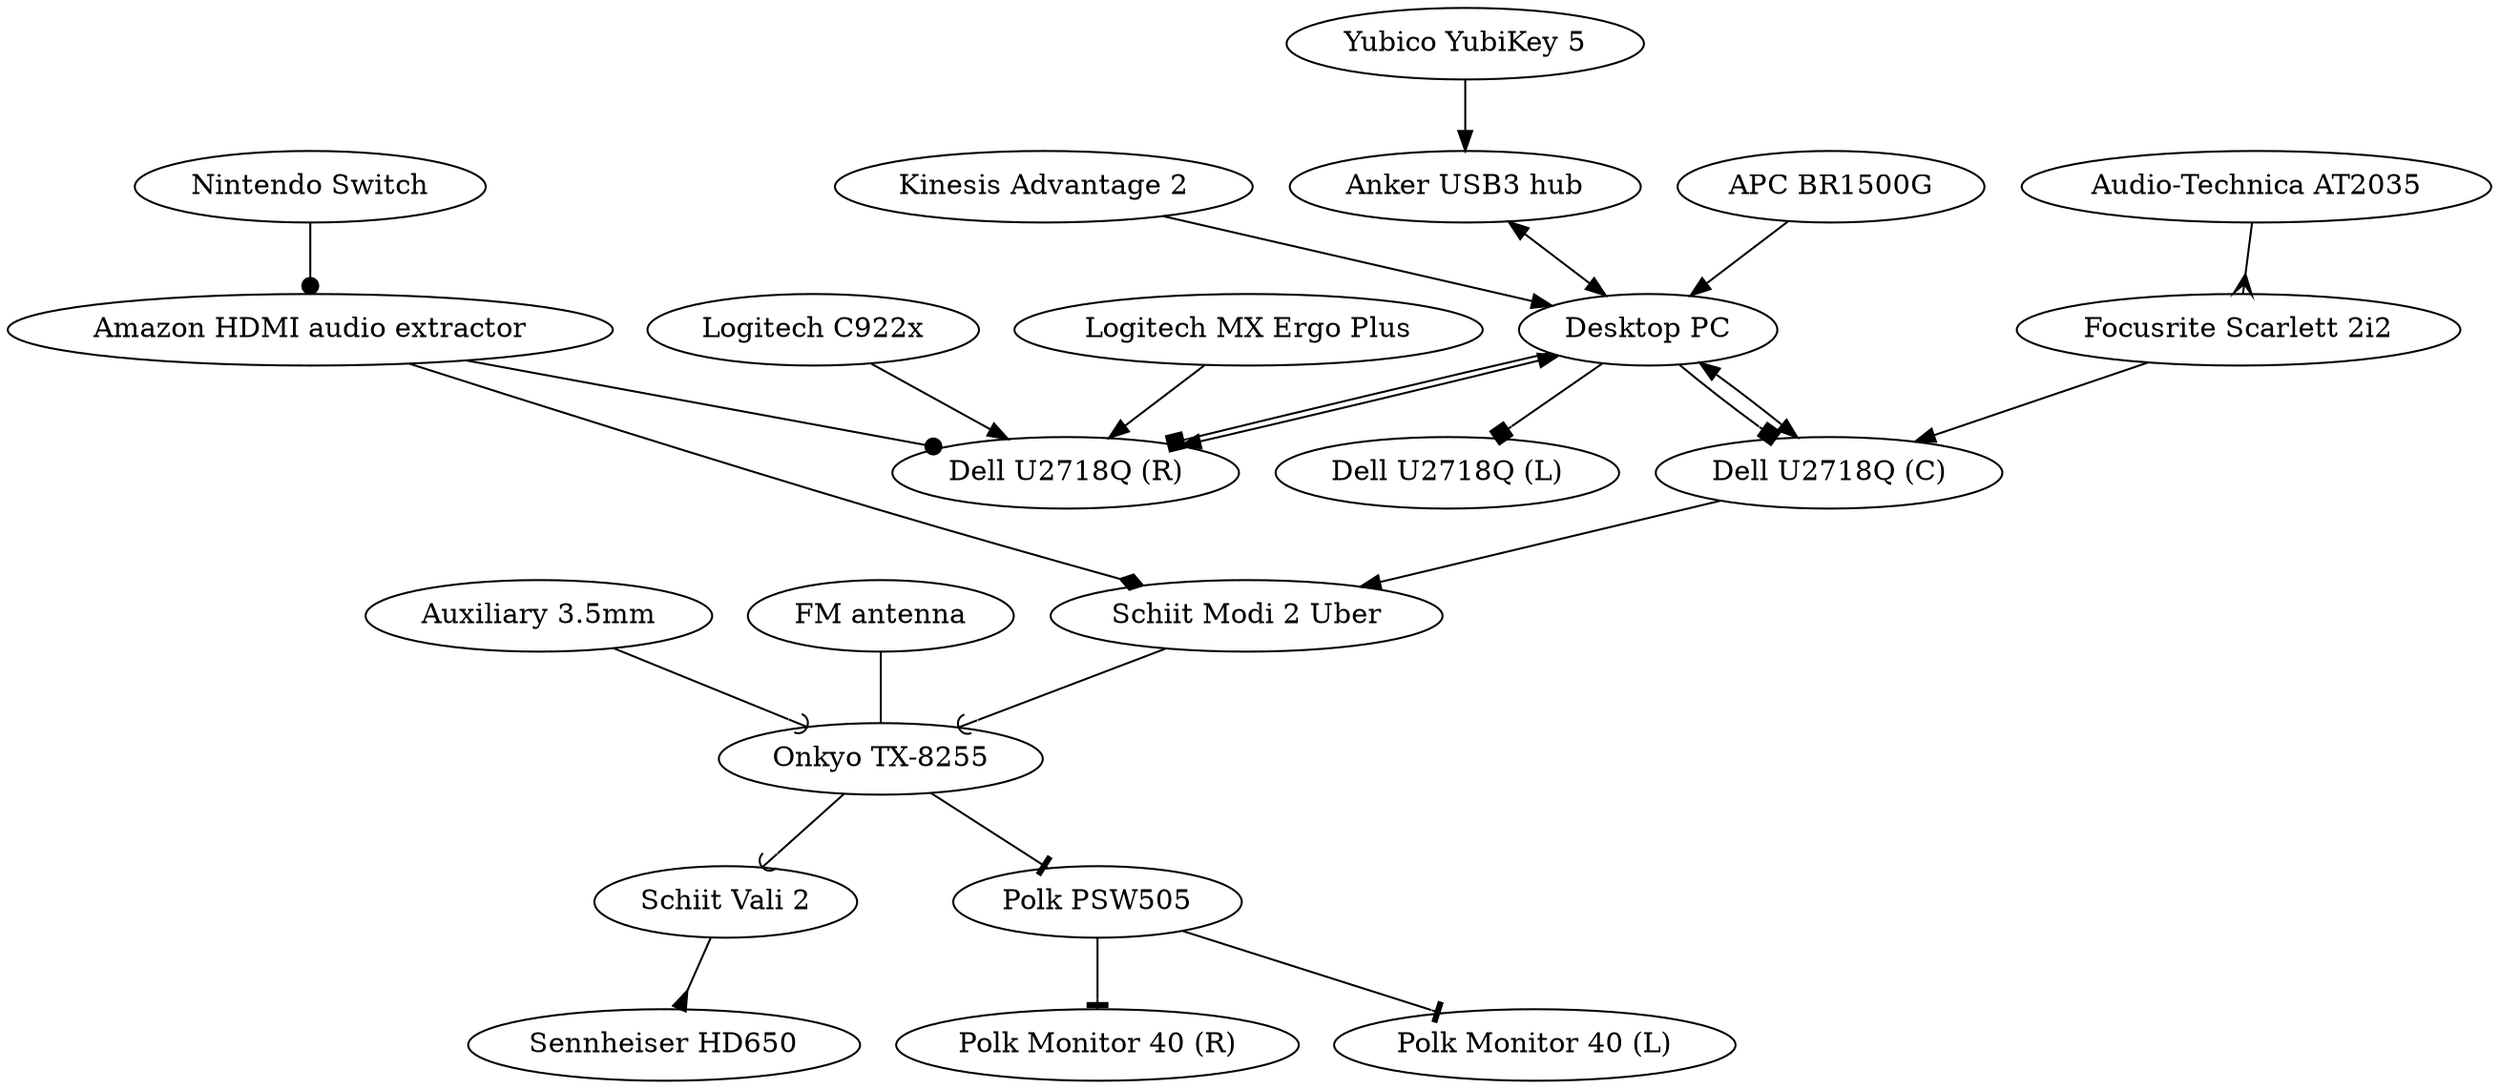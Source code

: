 digraph pc {
    // Key:
    //
    // DisplayPort: box
    // HDMI: dot
    // RCA: curve
    // TRS: inv
    // speaker: tee
    // Toslink: diamond
    // USB: normal
    // XLR: crow
    // other: none

    // Displays: DisplayPort and USB.
    "Desktop PC" -> "Dell U2718Q (L)" [arrowhead=box]
    "Desktop PC" -> "Dell U2718Q (C)" [arrowhead=box]
    "Desktop PC" -> "Dell U2718Q (R)" [arrowhead=box]
    "Desktop PC" -> "Dell U2718Q (C)" [dir=both]
    "Desktop PC" -> "Dell U2718Q (R)" [dir=both]

    // Non-computer AV devices: HDMI, Toslink.
    "Nintendo Switch" -> "Amazon HDMI audio extractor" -> "Dell U2718Q (R)" [arrowhead=dot]
    "Amazon HDMI audio extractor" -> "Schiit Modi 2 Uber" [arrowhead=diamond]

    // Audio chain: RCA, TRS, USB, XLR.
    "Audio-Technica AT2035" -> "Focusrite Scarlett 2i2" [arrowhead=crow]
    "Focusrite Scarlett 2i2" -> "Dell U2718Q (C)"
    "Dell U2718Q (C)" -> "Schiit Modi 2 Uber"
    "Schiit Modi 2 Uber" -> "Onkyo TX-8255" [arrowhead=curve]
    "Auxiliary 3.5mm" -> "Onkyo TX-8255" [arrowhead=curve]
    "FM antenna" -> "Onkyo TX-8255" [arrowhead=none]
    "Onkyo TX-8255" -> "Schiit Vali 2" [arrowhead=curve]
    "Schiit Vali 2" -> "Sennheiser HD650" [arrowhead=inv]
    "Onkyo TX-8255" -> "Polk PSW505" [arrowhead=tee]
    "Polk PSW505" -> "Polk Monitor 40 (L)" [arrowhead=tee]
    "Polk PSW505" -> "Polk Monitor 40 (R)" [arrowhead=tee]

    // USB devices.
    "APC BR1500G" -> "Desktop PC"
    "Logitech MX Ergo Plus" -> "Dell U2718Q (R)"
    "Logitech C922x" -> "Dell U2718Q (R)"
    "Kinesis Advantage 2" -> "Desktop PC"
    "Anker USB3 hub" -> "Desktop PC" [dir=both]
    "Yubico YubiKey 5" -> "Anker USB3 hub"
}
